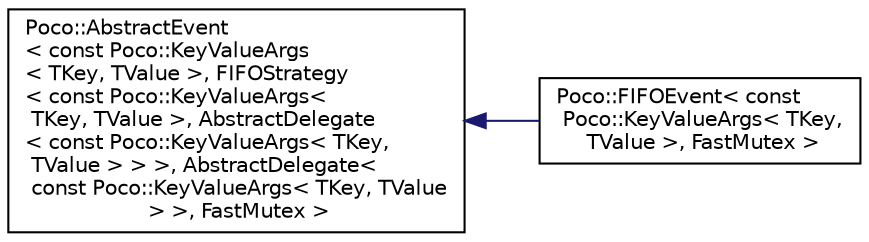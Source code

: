 digraph "Graphical Class Hierarchy"
{
 // LATEX_PDF_SIZE
  edge [fontname="Helvetica",fontsize="10",labelfontname="Helvetica",labelfontsize="10"];
  node [fontname="Helvetica",fontsize="10",shape=record];
  rankdir="LR";
  Node0 [label="Poco::AbstractEvent\l\< const Poco::KeyValueArgs\l\< TKey, TValue \>, FIFOStrategy\l\< const Poco::KeyValueArgs\<\l TKey, TValue \>, AbstractDelegate\l\< const Poco::KeyValueArgs\< TKey,\l TValue \> \> \>, AbstractDelegate\<\l const Poco::KeyValueArgs\< TKey, TValue\l \> \>, FastMutex \>",height=0.2,width=0.4,color="black", fillcolor="white", style="filled",URL="$classPoco_1_1AbstractEvent.html",tooltip=" "];
  Node0 -> Node1 [dir="back",color="midnightblue",fontsize="10",style="solid",fontname="Helvetica"];
  Node1 [label="Poco::FIFOEvent\< const\l Poco::KeyValueArgs\< TKey,\l TValue \>, FastMutex \>",height=0.2,width=0.4,color="black", fillcolor="white", style="filled",URL="$classPoco_1_1FIFOEvent.html",tooltip=" "];
}
